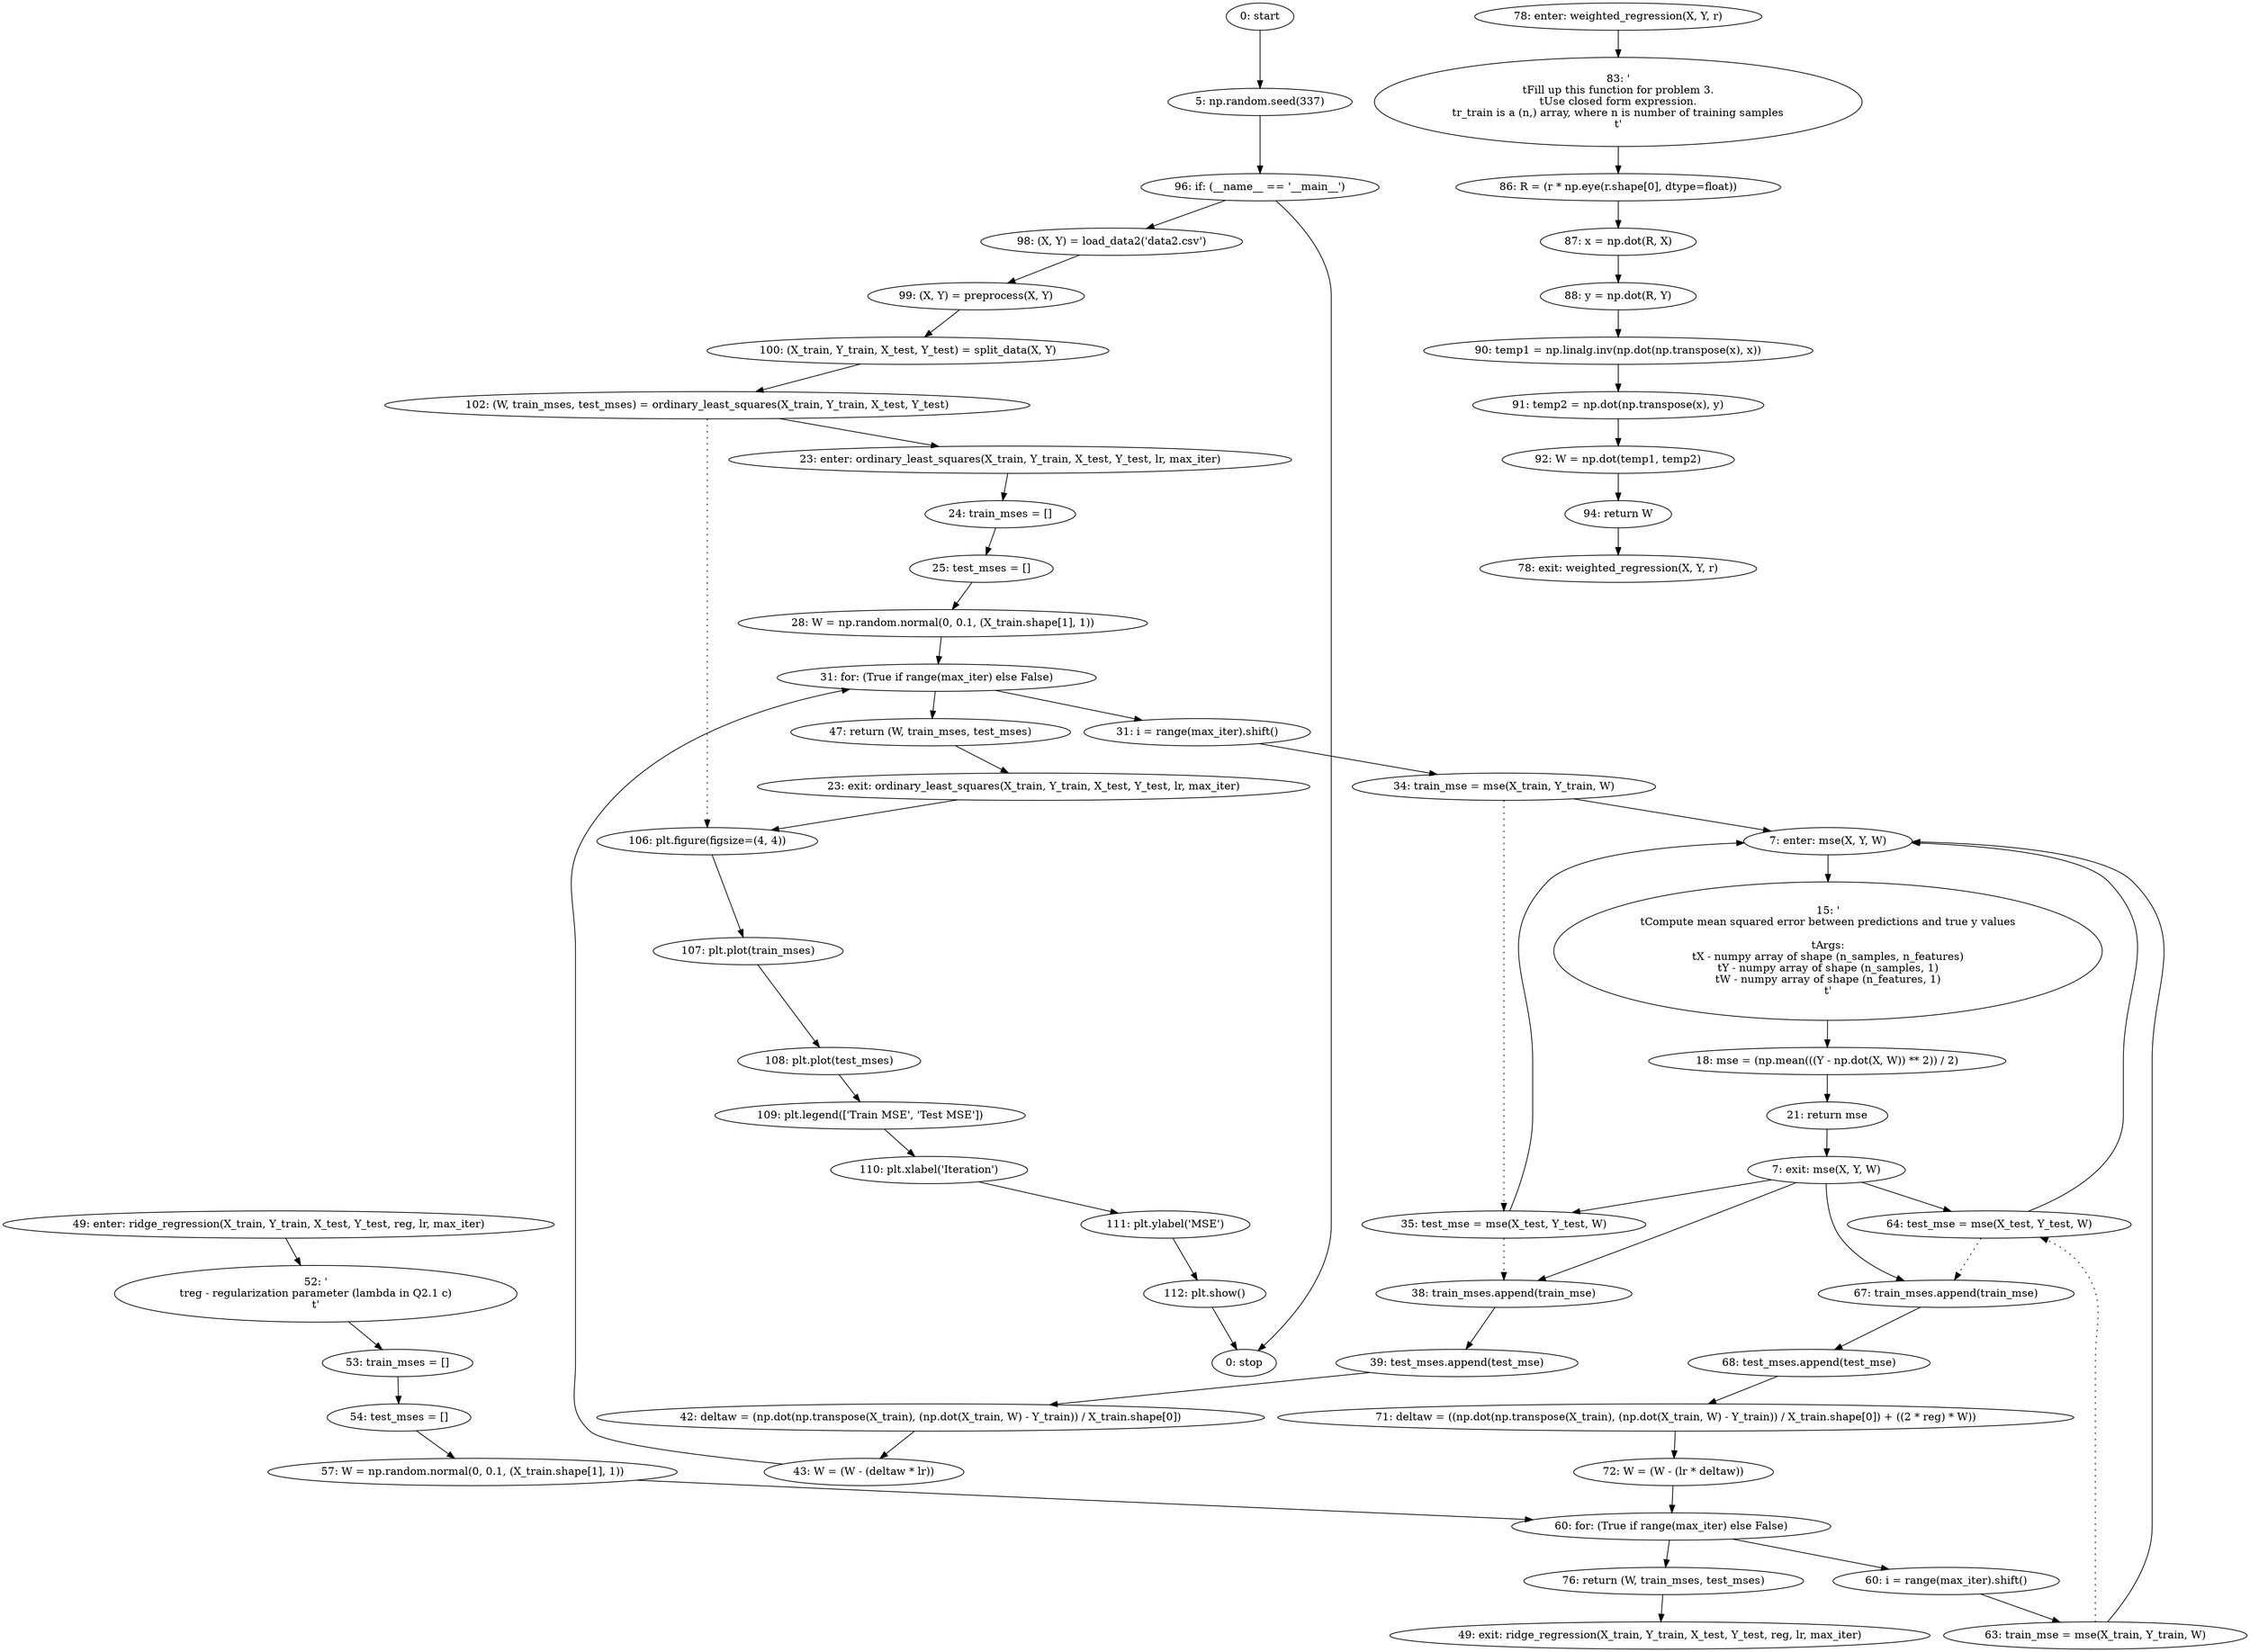 strict digraph "" {
	node [label="\N"];
	0	 [label="0: start"];
	1	 [label="5: np.random.seed(337)"];
	0 -> 1;
	46	 [label="96: if: (__name__ == '__main__')"];
	1 -> 46;
	47	 [label="98: (X, Y) = load_data2('data2.csv')"];
	46 -> 47;
	58	 [label="0: stop"];
	46 -> 58;
	2	 [label="7: enter: mse(X, Y, W)"];
	4	 [label="15: '\n\tCompute mean squared error between predictions and true y values\n\n\tArgs:\n\tX - numpy array of shape (n_samples, n_features)\n\tY \
- numpy array of shape (n_samples, 1)\n\tW - numpy array of shape (n_features, 1)\n\t'"];
	2 -> 4;
	5	 [label="18: mse = (np.mean(((Y - np.dot(X, W)) ** 2)) / 2)"];
	4 -> 5;
	14	 [label="34: train_mse = mse(X_train, Y_train, W)"];
	14 -> 2;
	15	 [label="35: test_mse = mse(X_test, Y_test, W)"];
	14 -> 15	 [style=dotted,
		weight=100];
	15 -> 2;
	16	 [label="38: train_mses.append(train_mse)"];
	15 -> 16	 [style=dotted,
		weight=100];
	17	 [label="39: test_mses.append(test_mse)"];
	16 -> 17;
	29	 [label="63: train_mse = mse(X_train, Y_train, W)"];
	29 -> 2;
	30	 [label="64: test_mse = mse(X_test, Y_test, W)"];
	29 -> 30	 [style=dotted,
		weight=100];
	30 -> 2;
	31	 [label="67: train_mses.append(train_mse)"];
	30 -> 31	 [style=dotted,
		weight=100];
	32	 [label="68: test_mses.append(test_mse)"];
	31 -> 32;
	3	 [label="7: exit: mse(X, Y, W)"];
	3 -> 15;
	3 -> 16;
	3 -> 30;
	3 -> 31;
	6	 [label="21: return mse"];
	6 -> 3;
	5 -> 6;
	7	 [label="23: enter: ordinary_least_squares(X_train, Y_train, X_test, Y_test, lr, max_iter)"];
	9	 [label="24: train_mses = []"];
	7 -> 9;
	10	 [label="25: test_mses = []"];
	9 -> 10;
	50	 [label="102: (W, train_mses, test_mses) = ordinary_least_squares(X_train, Y_train, X_test, Y_test)"];
	50 -> 7;
	51	 [label="106: plt.figure(figsize=(4, 4))"];
	50 -> 51	 [style=dotted,
		weight=100];
	52	 [label="107: plt.plot(train_mses)"];
	51 -> 52;
	8	 [label="23: exit: ordinary_least_squares(X_train, Y_train, X_test, Y_test, lr, max_iter)"];
	8 -> 51;
	20	 [label="47: return (W, train_mses, test_mses)"];
	20 -> 8;
	11	 [label="28: W = np.random.normal(0, 0.1, (X_train.shape[1], 1))"];
	10 -> 11;
	12	 [label="31: for: (True if range(max_iter) else False)"];
	11 -> 12;
	12 -> 20;
	13	 [label="31: i = range(max_iter).shift()"];
	12 -> 13;
	13 -> 14;
	19	 [label="43: W = (W - (deltaw * lr))"];
	19 -> 12;
	18	 [label="42: deltaw = (np.dot(np.transpose(X_train), (np.dot(X_train, W) - Y_train)) / X_train.shape[0])"];
	17 -> 18;
	18 -> 19;
	21	 [label="49: enter: ridge_regression(X_train, Y_train, X_test, Y_test, reg, lr, max_iter)"];
	23	 [label="52: '\n\treg - regularization parameter (lambda in Q2.1 c)\n\t'"];
	21 -> 23;
	24	 [label="53: train_mses = []"];
	23 -> 24;
	22	 [label="49: exit: ridge_regression(X_train, Y_train, X_test, Y_test, reg, lr, max_iter)"];
	35	 [label="76: return (W, train_mses, test_mses)"];
	35 -> 22;
	25	 [label="54: test_mses = []"];
	24 -> 25;
	26	 [label="57: W = np.random.normal(0, 0.1, (X_train.shape[1], 1))"];
	25 -> 26;
	27	 [label="60: for: (True if range(max_iter) else False)"];
	26 -> 27;
	27 -> 35;
	28	 [label="60: i = range(max_iter).shift()"];
	27 -> 28;
	28 -> 29;
	34	 [label="72: W = (W - (lr * deltaw))"];
	34 -> 27;
	33	 [label="71: deltaw = ((np.dot(np.transpose(X_train), (np.dot(X_train, W) - Y_train)) / X_train.shape[0]) + ((2 * reg) * W))"];
	32 -> 33;
	33 -> 34;
	36	 [label="78: enter: weighted_regression(X, Y, r)"];
	38	 [label="83: '\n\tFill up this function for problem 3.\n\tUse closed form expression.\n\tr_train is a (n,) array, where n is number of training \
samples\n\t'"];
	36 -> 38;
	39	 [label="86: R = (r * np.eye(r.shape[0], dtype=float))"];
	38 -> 39;
	37	 [label="78: exit: weighted_regression(X, Y, r)"];
	45	 [label="94: return W"];
	45 -> 37;
	40	 [label="87: x = np.dot(R, X)"];
	39 -> 40;
	41	 [label="88: y = np.dot(R, Y)"];
	40 -> 41;
	42	 [label="90: temp1 = np.linalg.inv(np.dot(np.transpose(x), x))"];
	41 -> 42;
	43	 [label="91: temp2 = np.dot(np.transpose(x), y)"];
	42 -> 43;
	44	 [label="92: W = np.dot(temp1, temp2)"];
	43 -> 44;
	44 -> 45;
	48	 [label="99: (X, Y) = preprocess(X, Y)"];
	47 -> 48;
	49	 [label="100: (X_train, Y_train, X_test, Y_test) = split_data(X, Y)"];
	48 -> 49;
	49 -> 50;
	53	 [label="108: plt.plot(test_mses)"];
	52 -> 53;
	54	 [label="109: plt.legend(['Train MSE', 'Test MSE'])"];
	53 -> 54;
	55	 [label="110: plt.xlabel('Iteration')"];
	54 -> 55;
	56	 [label="111: plt.ylabel('MSE')"];
	55 -> 56;
	57	 [label="112: plt.show()"];
	56 -> 57;
	57 -> 58;
}

